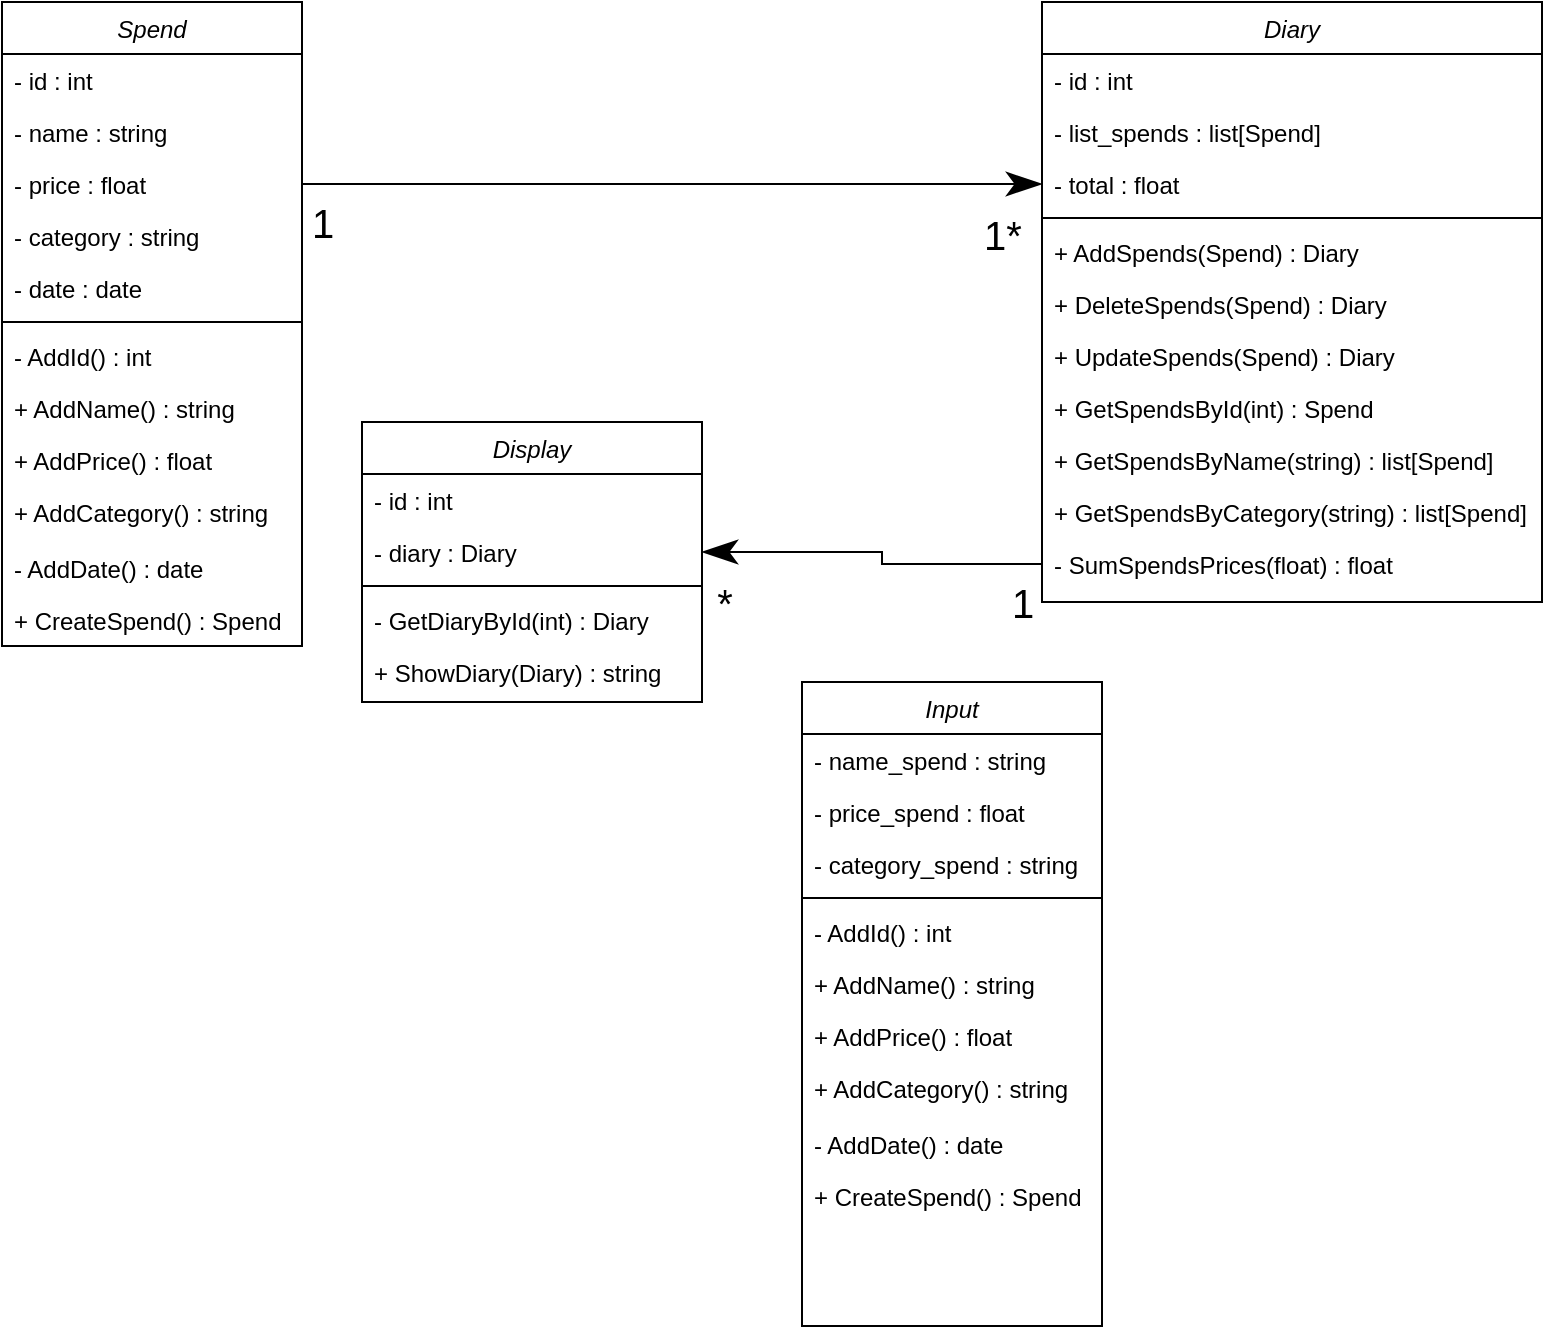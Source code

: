 <mxfile version="24.3.1" type="device">
  <diagram id="C5RBs43oDa-KdzZeNtuy" name="Page-1">
    <mxGraphModel dx="1434" dy="772" grid="1" gridSize="10" guides="1" tooltips="1" connect="1" arrows="1" fold="1" page="1" pageScale="1" pageWidth="827" pageHeight="1169" math="0" shadow="0">
      <root>
        <mxCell id="WIyWlLk6GJQsqaUBKTNV-0" />
        <mxCell id="WIyWlLk6GJQsqaUBKTNV-1" parent="WIyWlLk6GJQsqaUBKTNV-0" />
        <mxCell id="zkfFHV4jXpPFQw0GAbJ--0" value="Spend" style="swimlane;fontStyle=2;align=center;verticalAlign=top;childLayout=stackLayout;horizontal=1;startSize=26;horizontalStack=0;resizeParent=1;resizeLast=0;collapsible=1;marginBottom=0;rounded=0;shadow=0;strokeWidth=1;" parent="WIyWlLk6GJQsqaUBKTNV-1" vertex="1">
          <mxGeometry x="10" y="20" width="150" height="322" as="geometry">
            <mxRectangle x="230" y="140" width="160" height="26" as="alternateBounds" />
          </mxGeometry>
        </mxCell>
        <mxCell id="zkfFHV4jXpPFQw0GAbJ--1" value="- id : int" style="text;align=left;verticalAlign=top;spacingLeft=4;spacingRight=4;overflow=hidden;rotatable=0;points=[[0,0.5],[1,0.5]];portConstraint=eastwest;" parent="zkfFHV4jXpPFQw0GAbJ--0" vertex="1">
          <mxGeometry y="26" width="150" height="26" as="geometry" />
        </mxCell>
        <mxCell id="zkfFHV4jXpPFQw0GAbJ--2" value="- name : string" style="text;align=left;verticalAlign=top;spacingLeft=4;spacingRight=4;overflow=hidden;rotatable=0;points=[[0,0.5],[1,0.5]];portConstraint=eastwest;rounded=0;shadow=0;html=0;" parent="zkfFHV4jXpPFQw0GAbJ--0" vertex="1">
          <mxGeometry y="52" width="150" height="26" as="geometry" />
        </mxCell>
        <mxCell id="zkfFHV4jXpPFQw0GAbJ--3" value="- price : float" style="text;align=left;verticalAlign=top;spacingLeft=4;spacingRight=4;overflow=hidden;rotatable=0;points=[[0,0.5],[1,0.5]];portConstraint=eastwest;rounded=0;shadow=0;html=0;" parent="zkfFHV4jXpPFQw0GAbJ--0" vertex="1">
          <mxGeometry y="78" width="150" height="26" as="geometry" />
        </mxCell>
        <mxCell id="TUKLCa28ICnuIdi6dTWZ-1" value="- category : string" style="text;align=left;verticalAlign=top;spacingLeft=4;spacingRight=4;overflow=hidden;rotatable=0;points=[[0,0.5],[1,0.5]];portConstraint=eastwest;rounded=0;shadow=0;html=0;" parent="zkfFHV4jXpPFQw0GAbJ--0" vertex="1">
          <mxGeometry y="104" width="150" height="26" as="geometry" />
        </mxCell>
        <mxCell id="MEi9j0-y56dz05N_IdRs-0" value="- date : date" style="text;align=left;verticalAlign=top;spacingLeft=4;spacingRight=4;overflow=hidden;rotatable=0;points=[[0,0.5],[1,0.5]];portConstraint=eastwest;rounded=0;shadow=0;html=0;" parent="zkfFHV4jXpPFQw0GAbJ--0" vertex="1">
          <mxGeometry y="130" width="150" height="26" as="geometry" />
        </mxCell>
        <mxCell id="zkfFHV4jXpPFQw0GAbJ--4" value="" style="line;html=1;strokeWidth=1;align=left;verticalAlign=middle;spacingTop=-1;spacingLeft=3;spacingRight=3;rotatable=0;labelPosition=right;points=[];portConstraint=eastwest;" parent="zkfFHV4jXpPFQw0GAbJ--0" vertex="1">
          <mxGeometry y="156" width="150" height="8" as="geometry" />
        </mxCell>
        <mxCell id="zkfFHV4jXpPFQw0GAbJ--5" value="- AddId() : int" style="text;align=left;verticalAlign=top;spacingLeft=4;spacingRight=4;overflow=hidden;rotatable=0;points=[[0,0.5],[1,0.5]];portConstraint=eastwest;" parent="zkfFHV4jXpPFQw0GAbJ--0" vertex="1">
          <mxGeometry y="164" width="150" height="26" as="geometry" />
        </mxCell>
        <mxCell id="MEi9j0-y56dz05N_IdRs-52" value="+ AddName() : string" style="text;align=left;verticalAlign=top;spacingLeft=4;spacingRight=4;overflow=hidden;rotatable=0;points=[[0,0.5],[1,0.5]];portConstraint=eastwest;" parent="zkfFHV4jXpPFQw0GAbJ--0" vertex="1">
          <mxGeometry y="190" width="150" height="26" as="geometry" />
        </mxCell>
        <mxCell id="MEi9j0-y56dz05N_IdRs-55" value="+ AddPrice() : float" style="text;align=left;verticalAlign=top;spacingLeft=4;spacingRight=4;overflow=hidden;rotatable=0;points=[[0,0.5],[1,0.5]];portConstraint=eastwest;" parent="zkfFHV4jXpPFQw0GAbJ--0" vertex="1">
          <mxGeometry y="216" width="150" height="26" as="geometry" />
        </mxCell>
        <mxCell id="MEi9j0-y56dz05N_IdRs-54" value="+ AddCategory() : string" style="text;align=left;verticalAlign=top;spacingLeft=4;spacingRight=4;overflow=hidden;rotatable=0;points=[[0,0.5],[1,0.5]];portConstraint=eastwest;" parent="zkfFHV4jXpPFQw0GAbJ--0" vertex="1">
          <mxGeometry y="242" width="150" height="28" as="geometry" />
        </mxCell>
        <mxCell id="MEi9j0-y56dz05N_IdRs-56" value="- AddDate() : date" style="text;align=left;verticalAlign=top;spacingLeft=4;spacingRight=4;overflow=hidden;rotatable=0;points=[[0,0.5],[1,0.5]];portConstraint=eastwest;" parent="zkfFHV4jXpPFQw0GAbJ--0" vertex="1">
          <mxGeometry y="270" width="150" height="26" as="geometry" />
        </mxCell>
        <mxCell id="MEi9j0-y56dz05N_IdRs-60" value="+ CreateSpend() : Spend" style="text;align=left;verticalAlign=top;spacingLeft=4;spacingRight=4;overflow=hidden;rotatable=0;points=[[0,0.5],[1,0.5]];portConstraint=eastwest;" parent="zkfFHV4jXpPFQw0GAbJ--0" vertex="1">
          <mxGeometry y="296" width="150" height="26" as="geometry" />
        </mxCell>
        <mxCell id="MEi9j0-y56dz05N_IdRs-1" value="Diary" style="swimlane;fontStyle=2;align=center;verticalAlign=top;childLayout=stackLayout;horizontal=1;startSize=26;horizontalStack=0;resizeParent=1;resizeLast=0;collapsible=1;marginBottom=0;rounded=0;shadow=0;strokeWidth=1;" parent="WIyWlLk6GJQsqaUBKTNV-1" vertex="1">
          <mxGeometry x="530" y="20" width="250" height="300" as="geometry">
            <mxRectangle x="230" y="140" width="160" height="26" as="alternateBounds" />
          </mxGeometry>
        </mxCell>
        <mxCell id="MEi9j0-y56dz05N_IdRs-2" value="- id : int" style="text;align=left;verticalAlign=top;spacingLeft=4;spacingRight=4;overflow=hidden;rotatable=0;points=[[0,0.5],[1,0.5]];portConstraint=eastwest;" parent="MEi9j0-y56dz05N_IdRs-1" vertex="1">
          <mxGeometry y="26" width="250" height="26" as="geometry" />
        </mxCell>
        <mxCell id="MEi9j0-y56dz05N_IdRs-9" value="- list_spends : list[Spend]" style="text;align=left;verticalAlign=top;spacingLeft=4;spacingRight=4;overflow=hidden;rotatable=0;points=[[0,0.5],[1,0.5]];portConstraint=eastwest;rounded=0;shadow=0;html=0;" parent="MEi9j0-y56dz05N_IdRs-1" vertex="1">
          <mxGeometry y="52" width="250" height="26" as="geometry" />
        </mxCell>
        <mxCell id="MEi9j0-y56dz05N_IdRs-4" value="- total : float" style="text;align=left;verticalAlign=top;spacingLeft=4;spacingRight=4;overflow=hidden;rotatable=0;points=[[0,0.5],[1,0.5]];portConstraint=eastwest;rounded=0;shadow=0;html=0;" parent="MEi9j0-y56dz05N_IdRs-1" vertex="1">
          <mxGeometry y="78" width="250" height="26" as="geometry" />
        </mxCell>
        <mxCell id="MEi9j0-y56dz05N_IdRs-7" value="" style="line;html=1;strokeWidth=1;align=left;verticalAlign=middle;spacingTop=-1;spacingLeft=3;spacingRight=3;rotatable=0;labelPosition=right;points=[];portConstraint=eastwest;" parent="MEi9j0-y56dz05N_IdRs-1" vertex="1">
          <mxGeometry y="104" width="250" height="8" as="geometry" />
        </mxCell>
        <mxCell id="MEi9j0-y56dz05N_IdRs-10" value="+ AddSpends(Spend) : Diary" style="text;align=left;verticalAlign=top;spacingLeft=4;spacingRight=4;overflow=hidden;rotatable=0;points=[[0,0.5],[1,0.5]];portConstraint=eastwest;" parent="MEi9j0-y56dz05N_IdRs-1" vertex="1">
          <mxGeometry y="112" width="250" height="26" as="geometry" />
        </mxCell>
        <mxCell id="MEi9j0-y56dz05N_IdRs-12" value="+ DeleteSpends(Spend) : Diary" style="text;align=left;verticalAlign=top;spacingLeft=4;spacingRight=4;overflow=hidden;rotatable=0;points=[[0,0.5],[1,0.5]];portConstraint=eastwest;" parent="MEi9j0-y56dz05N_IdRs-1" vertex="1">
          <mxGeometry y="138" width="250" height="26" as="geometry" />
        </mxCell>
        <mxCell id="MEi9j0-y56dz05N_IdRs-13" value="+ UpdateSpends(Spend) : Diary" style="text;align=left;verticalAlign=top;spacingLeft=4;spacingRight=4;overflow=hidden;rotatable=0;points=[[0,0.5],[1,0.5]];portConstraint=eastwest;" parent="MEi9j0-y56dz05N_IdRs-1" vertex="1">
          <mxGeometry y="164" width="250" height="26" as="geometry" />
        </mxCell>
        <mxCell id="MEi9j0-y56dz05N_IdRs-8" value="+ GetSpendsById(int) : Spend" style="text;align=left;verticalAlign=top;spacingLeft=4;spacingRight=4;overflow=hidden;rotatable=0;points=[[0,0.5],[1,0.5]];portConstraint=eastwest;" parent="MEi9j0-y56dz05N_IdRs-1" vertex="1">
          <mxGeometry y="190" width="250" height="26" as="geometry" />
        </mxCell>
        <mxCell id="MEi9j0-y56dz05N_IdRs-14" value="+ GetSpendsByName(string) : list[Spend]" style="text;align=left;verticalAlign=top;spacingLeft=4;spacingRight=4;overflow=hidden;rotatable=0;points=[[0,0.5],[1,0.5]];portConstraint=eastwest;" parent="MEi9j0-y56dz05N_IdRs-1" vertex="1">
          <mxGeometry y="216" width="250" height="26" as="geometry" />
        </mxCell>
        <mxCell id="MEi9j0-y56dz05N_IdRs-15" value="+ GetSpendsByCategory(string) : list[Spend]" style="text;align=left;verticalAlign=top;spacingLeft=4;spacingRight=4;overflow=hidden;rotatable=0;points=[[0,0.5],[1,0.5]];portConstraint=eastwest;" parent="MEi9j0-y56dz05N_IdRs-1" vertex="1">
          <mxGeometry y="242" width="250" height="26" as="geometry" />
        </mxCell>
        <mxCell id="MEi9j0-y56dz05N_IdRs-16" value="- SumSpendsPrices(float) : float" style="text;align=left;verticalAlign=top;spacingLeft=4;spacingRight=4;overflow=hidden;rotatable=0;points=[[0,0.5],[1,0.5]];portConstraint=eastwest;" parent="MEi9j0-y56dz05N_IdRs-1" vertex="1">
          <mxGeometry y="268" width="250" height="26" as="geometry" />
        </mxCell>
        <mxCell id="MEi9j0-y56dz05N_IdRs-20" style="edgeStyle=orthogonalEdgeStyle;rounded=0;orthogonalLoop=1;jettySize=auto;html=1;exitX=1;exitY=0.5;exitDx=0;exitDy=0;endArrow=classicThin;endFill=1;endSize=15;" parent="WIyWlLk6GJQsqaUBKTNV-1" source="zkfFHV4jXpPFQw0GAbJ--3" target="MEi9j0-y56dz05N_IdRs-4" edge="1">
          <mxGeometry relative="1" as="geometry">
            <mxPoint x="370.0" y="137.0" as="sourcePoint" />
          </mxGeometry>
        </mxCell>
        <mxCell id="MEi9j0-y56dz05N_IdRs-37" value="1" style="edgeLabel;html=1;align=center;verticalAlign=middle;resizable=0;points=[];fontSize=20;" parent="MEi9j0-y56dz05N_IdRs-20" vertex="1" connectable="0">
          <mxGeometry x="-0.346" relative="1" as="geometry">
            <mxPoint x="-111" y="19" as="offset" />
          </mxGeometry>
        </mxCell>
        <mxCell id="MEi9j0-y56dz05N_IdRs-38" value="1*" style="edgeLabel;html=1;align=center;verticalAlign=middle;resizable=0;points=[];fontSize=20;" parent="MEi9j0-y56dz05N_IdRs-20" vertex="1" connectable="0">
          <mxGeometry x="0.066" y="2" relative="1" as="geometry">
            <mxPoint x="153" y="27" as="offset" />
          </mxGeometry>
        </mxCell>
        <mxCell id="MEi9j0-y56dz05N_IdRs-21" value="Display" style="swimlane;fontStyle=2;align=center;verticalAlign=top;childLayout=stackLayout;horizontal=1;startSize=26;horizontalStack=0;resizeParent=1;resizeLast=0;collapsible=1;marginBottom=0;rounded=0;shadow=0;strokeWidth=1;" parent="WIyWlLk6GJQsqaUBKTNV-1" vertex="1">
          <mxGeometry x="190" y="230" width="170" height="140" as="geometry">
            <mxRectangle x="230" y="140" width="160" height="26" as="alternateBounds" />
          </mxGeometry>
        </mxCell>
        <mxCell id="MEi9j0-y56dz05N_IdRs-22" value="- id : int" style="text;align=left;verticalAlign=top;spacingLeft=4;spacingRight=4;overflow=hidden;rotatable=0;points=[[0,0.5],[1,0.5]];portConstraint=eastwest;" parent="MEi9j0-y56dz05N_IdRs-21" vertex="1">
          <mxGeometry y="26" width="170" height="26" as="geometry" />
        </mxCell>
        <mxCell id="MEi9j0-y56dz05N_IdRs-42" value="- diary : Diary" style="text;align=left;verticalAlign=top;spacingLeft=4;spacingRight=4;overflow=hidden;rotatable=0;points=[[0,0.5],[1,0.5]];portConstraint=eastwest;rounded=0;shadow=0;html=0;" parent="MEi9j0-y56dz05N_IdRs-21" vertex="1">
          <mxGeometry y="52" width="170" height="26" as="geometry" />
        </mxCell>
        <mxCell id="MEi9j0-y56dz05N_IdRs-26" value="" style="line;html=1;strokeWidth=1;align=left;verticalAlign=middle;spacingTop=-1;spacingLeft=3;spacingRight=3;rotatable=0;labelPosition=right;points=[];portConstraint=eastwest;" parent="MEi9j0-y56dz05N_IdRs-21" vertex="1">
          <mxGeometry y="78" width="170" height="8" as="geometry" />
        </mxCell>
        <mxCell id="MEi9j0-y56dz05N_IdRs-27" value="- GetDiaryById(int) : Diary" style="text;align=left;verticalAlign=top;spacingLeft=4;spacingRight=4;overflow=hidden;rotatable=0;points=[[0,0.5],[1,0.5]];portConstraint=eastwest;" parent="MEi9j0-y56dz05N_IdRs-21" vertex="1">
          <mxGeometry y="86" width="170" height="26" as="geometry" />
        </mxCell>
        <mxCell id="MEi9j0-y56dz05N_IdRs-58" value="+ ShowDiary(Diary) : string" style="text;align=left;verticalAlign=top;spacingLeft=4;spacingRight=4;overflow=hidden;rotatable=0;points=[[0,0.5],[1,0.5]];portConstraint=eastwest;" parent="MEi9j0-y56dz05N_IdRs-21" vertex="1">
          <mxGeometry y="112" width="170" height="26" as="geometry" />
        </mxCell>
        <mxCell id="MEi9j0-y56dz05N_IdRs-48" style="edgeStyle=orthogonalEdgeStyle;rounded=0;orthogonalLoop=1;jettySize=auto;html=1;exitX=0;exitY=0.5;exitDx=0;exitDy=0;endArrow=classicThin;endFill=1;endSize=15;entryX=1;entryY=0.5;entryDx=0;entryDy=0;" parent="WIyWlLk6GJQsqaUBKTNV-1" source="MEi9j0-y56dz05N_IdRs-16" target="MEi9j0-y56dz05N_IdRs-42" edge="1">
          <mxGeometry relative="1" as="geometry">
            <mxPoint x="530.0" y="327" as="sourcePoint" />
            <mxPoint x="460.0" y="294.966" as="targetPoint" />
          </mxGeometry>
        </mxCell>
        <mxCell id="MEi9j0-y56dz05N_IdRs-49" value="1" style="edgeLabel;html=1;align=center;verticalAlign=middle;resizable=0;points=[];fontSize=20;" parent="MEi9j0-y56dz05N_IdRs-48" vertex="1" connectable="0">
          <mxGeometry x="0.647" y="-2" relative="1" as="geometry">
            <mxPoint x="129" y="27" as="offset" />
          </mxGeometry>
        </mxCell>
        <mxCell id="MEi9j0-y56dz05N_IdRs-50" value="*" style="edgeLabel;html=1;align=center;verticalAlign=middle;resizable=0;points=[];fontSize=20;" parent="MEi9j0-y56dz05N_IdRs-48" vertex="1" connectable="0">
          <mxGeometry x="0.516" y="-2" relative="1" as="geometry">
            <mxPoint x="-32" y="27" as="offset" />
          </mxGeometry>
        </mxCell>
        <mxCell id="2MXePeM_t77hixb60_02-0" value="Input" style="swimlane;fontStyle=2;align=center;verticalAlign=top;childLayout=stackLayout;horizontal=1;startSize=26;horizontalStack=0;resizeParent=1;resizeLast=0;collapsible=1;marginBottom=0;rounded=0;shadow=0;strokeWidth=1;" vertex="1" parent="WIyWlLk6GJQsqaUBKTNV-1">
          <mxGeometry x="410" y="360" width="150" height="322" as="geometry">
            <mxRectangle x="230" y="140" width="160" height="26" as="alternateBounds" />
          </mxGeometry>
        </mxCell>
        <mxCell id="2MXePeM_t77hixb60_02-2" value="- name_spend : string" style="text;align=left;verticalAlign=top;spacingLeft=4;spacingRight=4;overflow=hidden;rotatable=0;points=[[0,0.5],[1,0.5]];portConstraint=eastwest;rounded=0;shadow=0;html=0;" vertex="1" parent="2MXePeM_t77hixb60_02-0">
          <mxGeometry y="26" width="150" height="26" as="geometry" />
        </mxCell>
        <mxCell id="2MXePeM_t77hixb60_02-3" value="- price_spend : float" style="text;align=left;verticalAlign=top;spacingLeft=4;spacingRight=4;overflow=hidden;rotatable=0;points=[[0,0.5],[1,0.5]];portConstraint=eastwest;rounded=0;shadow=0;html=0;" vertex="1" parent="2MXePeM_t77hixb60_02-0">
          <mxGeometry y="52" width="150" height="26" as="geometry" />
        </mxCell>
        <mxCell id="2MXePeM_t77hixb60_02-4" value="- category_spend : string" style="text;align=left;verticalAlign=top;spacingLeft=4;spacingRight=4;overflow=hidden;rotatable=0;points=[[0,0.5],[1,0.5]];portConstraint=eastwest;rounded=0;shadow=0;html=0;" vertex="1" parent="2MXePeM_t77hixb60_02-0">
          <mxGeometry y="78" width="150" height="26" as="geometry" />
        </mxCell>
        <mxCell id="2MXePeM_t77hixb60_02-6" value="" style="line;html=1;strokeWidth=1;align=left;verticalAlign=middle;spacingTop=-1;spacingLeft=3;spacingRight=3;rotatable=0;labelPosition=right;points=[];portConstraint=eastwest;" vertex="1" parent="2MXePeM_t77hixb60_02-0">
          <mxGeometry y="104" width="150" height="8" as="geometry" />
        </mxCell>
        <mxCell id="2MXePeM_t77hixb60_02-7" value="- AddId() : int" style="text;align=left;verticalAlign=top;spacingLeft=4;spacingRight=4;overflow=hidden;rotatable=0;points=[[0,0.5],[1,0.5]];portConstraint=eastwest;" vertex="1" parent="2MXePeM_t77hixb60_02-0">
          <mxGeometry y="112" width="150" height="26" as="geometry" />
        </mxCell>
        <mxCell id="2MXePeM_t77hixb60_02-8" value="+ AddName() : string" style="text;align=left;verticalAlign=top;spacingLeft=4;spacingRight=4;overflow=hidden;rotatable=0;points=[[0,0.5],[1,0.5]];portConstraint=eastwest;" vertex="1" parent="2MXePeM_t77hixb60_02-0">
          <mxGeometry y="138" width="150" height="26" as="geometry" />
        </mxCell>
        <mxCell id="2MXePeM_t77hixb60_02-9" value="+ AddPrice() : float" style="text;align=left;verticalAlign=top;spacingLeft=4;spacingRight=4;overflow=hidden;rotatable=0;points=[[0,0.5],[1,0.5]];portConstraint=eastwest;" vertex="1" parent="2MXePeM_t77hixb60_02-0">
          <mxGeometry y="164" width="150" height="26" as="geometry" />
        </mxCell>
        <mxCell id="2MXePeM_t77hixb60_02-10" value="+ AddCategory() : string" style="text;align=left;verticalAlign=top;spacingLeft=4;spacingRight=4;overflow=hidden;rotatable=0;points=[[0,0.5],[1,0.5]];portConstraint=eastwest;" vertex="1" parent="2MXePeM_t77hixb60_02-0">
          <mxGeometry y="190" width="150" height="28" as="geometry" />
        </mxCell>
        <mxCell id="2MXePeM_t77hixb60_02-11" value="- AddDate() : date" style="text;align=left;verticalAlign=top;spacingLeft=4;spacingRight=4;overflow=hidden;rotatable=0;points=[[0,0.5],[1,0.5]];portConstraint=eastwest;" vertex="1" parent="2MXePeM_t77hixb60_02-0">
          <mxGeometry y="218" width="150" height="26" as="geometry" />
        </mxCell>
        <mxCell id="2MXePeM_t77hixb60_02-12" value="+ CreateSpend() : Spend" style="text;align=left;verticalAlign=top;spacingLeft=4;spacingRight=4;overflow=hidden;rotatable=0;points=[[0,0.5],[1,0.5]];portConstraint=eastwest;" vertex="1" parent="2MXePeM_t77hixb60_02-0">
          <mxGeometry y="244" width="150" height="26" as="geometry" />
        </mxCell>
      </root>
    </mxGraphModel>
  </diagram>
</mxfile>
